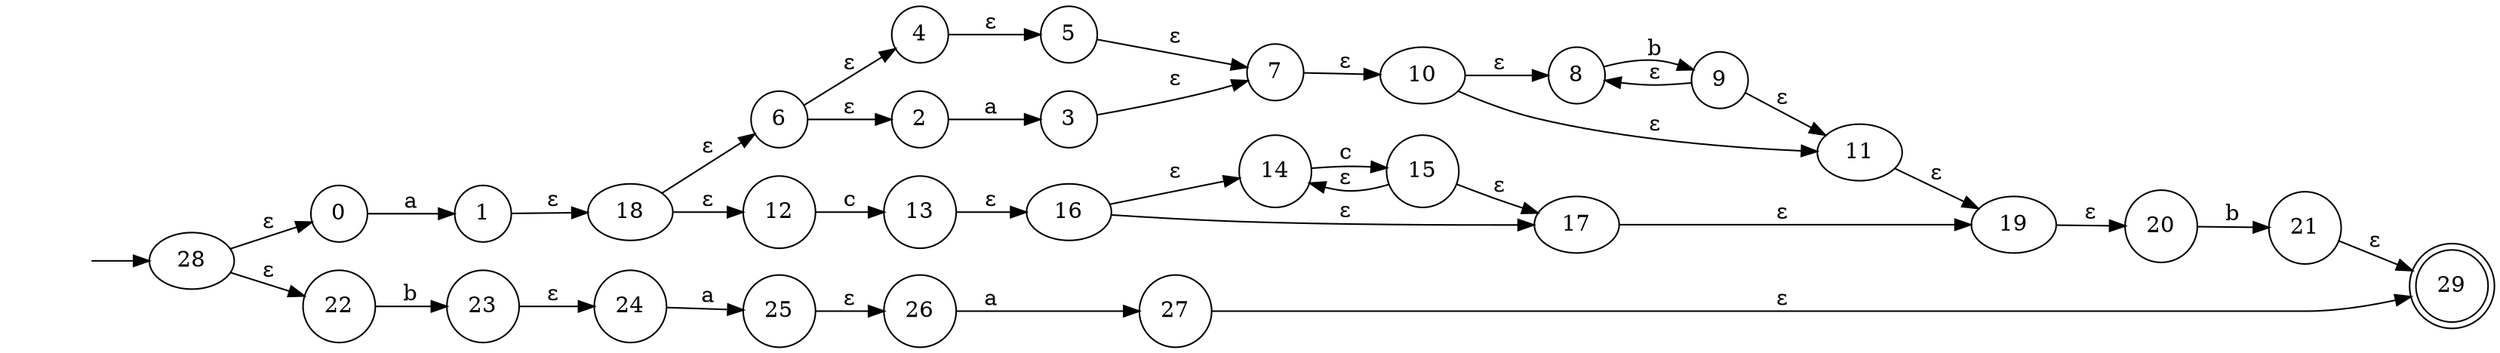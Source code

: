 digraph NFA {
	graph [rankdir=LR]
	"" [label="" shape=plaintext]
	29 [label=29 shape=doublecircle]
	21 [label=21 shape=circle]
	25 [label=25 shape=circle]
	20 [label=20 shape=circle]
	0 [label=0 shape=circle]
	7 [label=7 shape=circle]
	24 [label=24 shape=circle]
	3 [label=3 shape=circle]
	9 [label=9 shape=circle]
	6 [label=6 shape=circle]
	5 [label=5 shape=circle]
	4 [label=4 shape=circle]
	26 [label=26 shape=circle]
	13 [label=13 shape=circle]
	15 [label=15 shape=circle]
	1 [label=1 shape=circle]
	23 [label=23 shape=circle]
	2 [label=2 shape=circle]
	22 [label=22 shape=circle]
	14 [label=14 shape=circle]
	12 [label=12 shape=circle]
	27 [label=27 shape=circle]
	8 [label=8 shape=circle]
	"" -> 28 [label=""]
	28 -> 22 [label="ε"]
	28 -> 0 [label="ε"]
	21 -> 29 [label="ε"]
	27 -> 29 [label="ε"]
	19 -> 20 [label="ε"]
	1 -> 18 [label="ε"]
	0 -> 1 [label=a]
	18 -> 6 [label="ε"]
	18 -> 12 [label="ε"]
	11 -> 19 [label="ε"]
	17 -> 19 [label="ε"]
	7 -> 10 [label="ε"]
	6 -> 4 [label="ε"]
	6 -> 2 [label="ε"]
	3 -> 7 [label="ε"]
	5 -> 7 [label="ε"]
	2 -> 3 [label=a]
	4 -> 5 [label="ε"]
	10 -> 11 [label="ε"]
	10 -> 8 [label="ε"]
	9 -> 11 [label="ε"]
	9 -> 8 [label="ε"]
	8 -> 9 [label=b]
	13 -> 16 [label="ε"]
	12 -> 13 [label=c]
	16 -> 17 [label="ε"]
	16 -> 14 [label="ε"]
	15 -> 17 [label="ε"]
	15 -> 14 [label="ε"]
	14 -> 15 [label=c]
	20 -> 21 [label=b]
	25 -> 26 [label="ε"]
	23 -> 24 [label="ε"]
	22 -> 23 [label=b]
	24 -> 25 [label=a]
	26 -> 27 [label=a]
}
